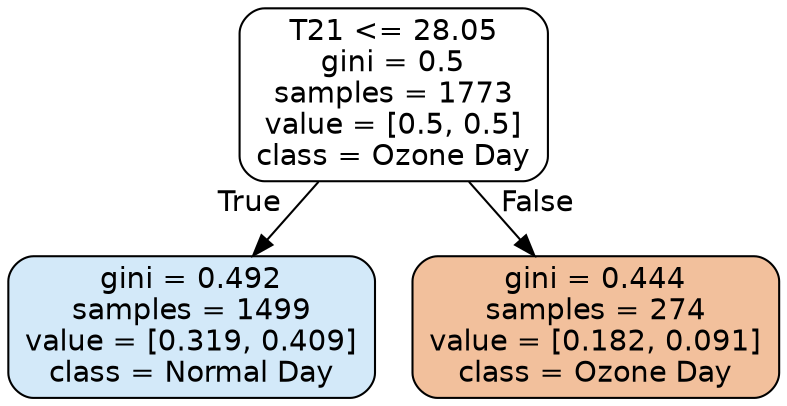 digraph Tree {
node [shape=box, style="filled, rounded", color="black", fontname=helvetica] ;
edge [fontname=helvetica] ;
0 [label="T21 <= 28.05\ngini = 0.5\nsamples = 1773\nvalue = [0.5, 0.5]\nclass = Ozone Day", fillcolor="#ffffff"] ;
1 [label="gini = 0.492\nsamples = 1499\nvalue = [0.319, 0.409]\nclass = Normal Day", fillcolor="#d3e9f9"] ;
0 -> 1 [labeldistance=2.5, labelangle=45, headlabel="True"] ;
2 [label="gini = 0.444\nsamples = 274\nvalue = [0.182, 0.091]\nclass = Ozone Day", fillcolor="#f2c09c"] ;
0 -> 2 [labeldistance=2.5, labelangle=-45, headlabel="False"] ;
}